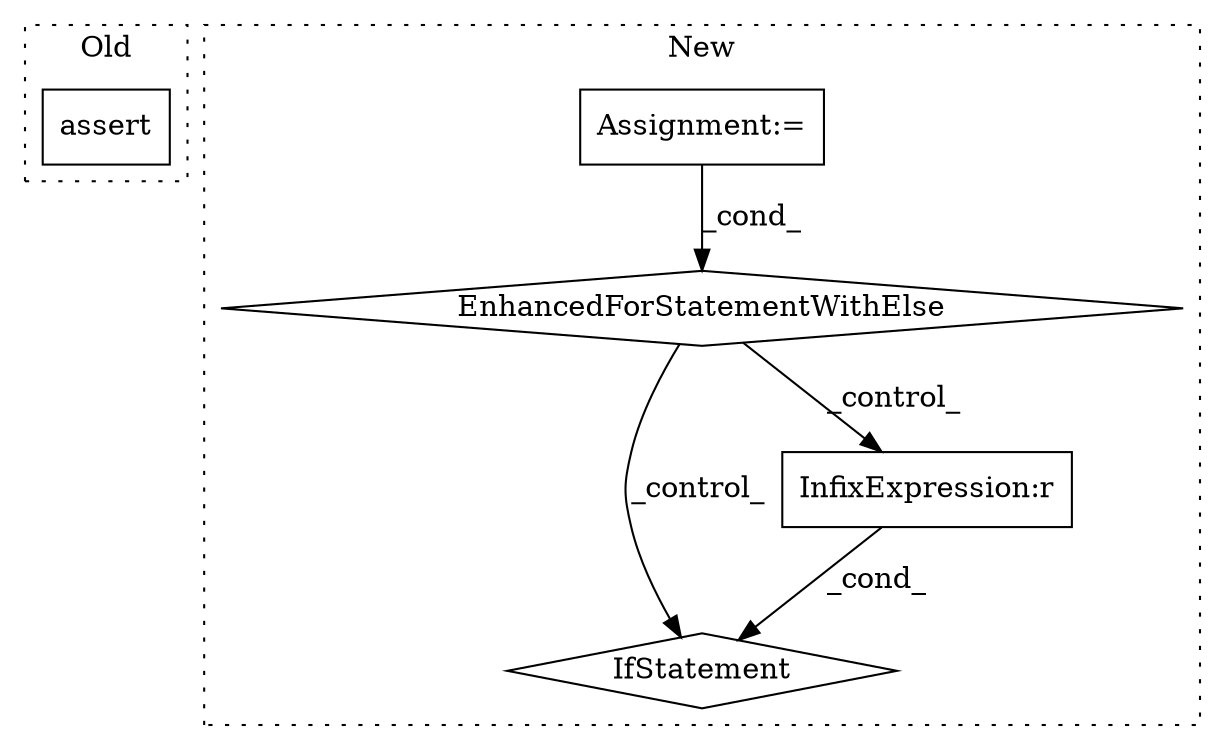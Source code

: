 digraph G {
subgraph cluster0 {
1 [label="assert" a="32" s="1913,2010" l="19,1" shape="box"];
label = "Old";
style="dotted";
}
subgraph cluster1 {
2 [label="EnhancedForStatementWithElse" a="115" s="1923,1995" l="57,165" shape="diamond"];
3 [label="IfStatement" a="25" s="2053,2082" l="4,2" shape="diamond"];
4 [label="InfixExpression:r" a="27" s="2037" l="4" shape="box"];
5 [label="Assignment:=" a="7" s="1761" l="1" shape="box"];
label = "New";
style="dotted";
}
2 -> 3 [label="_control_"];
2 -> 4 [label="_control_"];
4 -> 3 [label="_cond_"];
5 -> 2 [label="_cond_"];
}